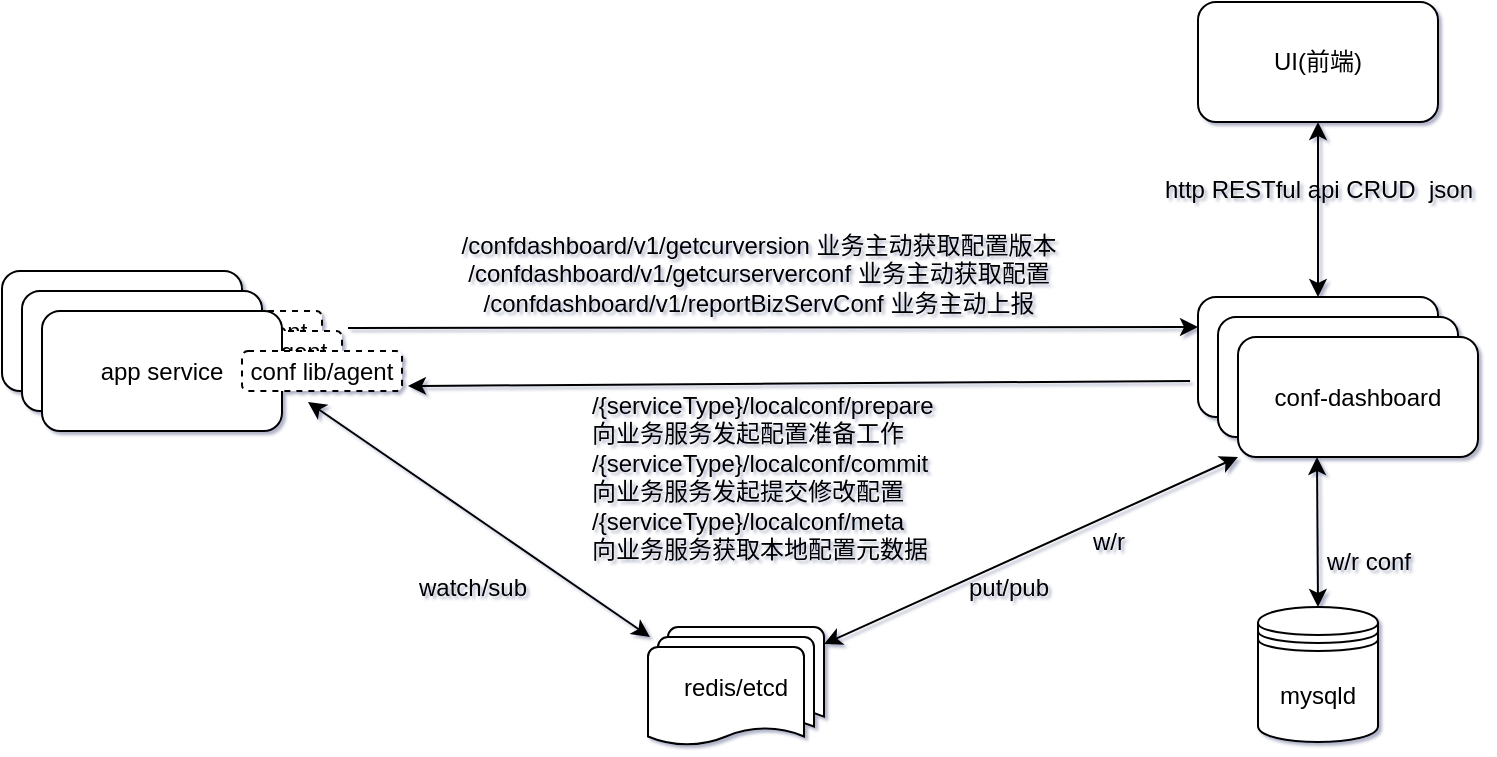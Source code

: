 <mxfile version="15.7.4" type="github">
  <diagram id="dFZDkdw9oR6leH0Qqh9Z" name="Page-1">
    <mxGraphModel dx="946" dy="530" grid="1" gridSize="10" guides="1" tooltips="1" connect="1" arrows="1" fold="1" page="1" pageScale="1" pageWidth="827" pageHeight="1169" background="none" math="0" shadow="1">
      <root>
        <mxCell id="0" />
        <mxCell id="1" parent="0" />
        <mxCell id="uvSu8wLFIg_Yb7Uv35T6-1" value="conf-dashboard" style="rounded=1;whiteSpace=wrap;html=1;" vertex="1" parent="1">
          <mxGeometry x="665" y="287.5" width="120" height="60" as="geometry" />
        </mxCell>
        <mxCell id="uvSu8wLFIg_Yb7Uv35T6-2" value="UI(前端)" style="rounded=1;whiteSpace=wrap;html=1;" vertex="1" parent="1">
          <mxGeometry x="665" y="140" width="120" height="60" as="geometry" />
        </mxCell>
        <mxCell id="uvSu8wLFIg_Yb7Uv35T6-3" value="业务服务" style="rounded=1;whiteSpace=wrap;html=1;" vertex="1" parent="1">
          <mxGeometry x="67" y="274.5" width="120" height="60" as="geometry" />
        </mxCell>
        <mxCell id="uvSu8wLFIg_Yb7Uv35T6-5" value="redis/etcd" style="strokeWidth=1;html=1;shape=mxgraph.flowchart.multi-document;whiteSpace=wrap;" vertex="1" parent="1">
          <mxGeometry x="390" y="452.5" width="88" height="60" as="geometry" />
        </mxCell>
        <mxCell id="uvSu8wLFIg_Yb7Uv35T6-6" value="conf-dashboard" style="rounded=1;whiteSpace=wrap;html=1;" vertex="1" parent="1">
          <mxGeometry x="675" y="297.5" width="120" height="60" as="geometry" />
        </mxCell>
        <mxCell id="uvSu8wLFIg_Yb7Uv35T6-7" value="conf-dashboard" style="rounded=1;whiteSpace=wrap;html=1;" vertex="1" parent="1">
          <mxGeometry x="685" y="307.5" width="120" height="60" as="geometry" />
        </mxCell>
        <mxCell id="uvSu8wLFIg_Yb7Uv35T6-8" value="lib/agent" style="rounded=1;whiteSpace=wrap;html=1;strokeWidth=1;dashed=1;" vertex="1" parent="1">
          <mxGeometry x="167" y="294.5" width="60" height="20" as="geometry" />
        </mxCell>
        <mxCell id="uvSu8wLFIg_Yb7Uv35T6-9" value="业务服务" style="rounded=1;whiteSpace=wrap;html=1;" vertex="1" parent="1">
          <mxGeometry x="77" y="284.5" width="120" height="60" as="geometry" />
        </mxCell>
        <mxCell id="uvSu8wLFIg_Yb7Uv35T6-10" value="lib/agent" style="rounded=1;whiteSpace=wrap;html=1;strokeWidth=1;dashed=1;" vertex="1" parent="1">
          <mxGeometry x="177" y="304.5" width="60" height="20" as="geometry" />
        </mxCell>
        <mxCell id="uvSu8wLFIg_Yb7Uv35T6-11" value="app service" style="rounded=1;whiteSpace=wrap;html=1;" vertex="1" parent="1">
          <mxGeometry x="87" y="294.5" width="120" height="60" as="geometry" />
        </mxCell>
        <mxCell id="uvSu8wLFIg_Yb7Uv35T6-12" value="conf lib/agent" style="rounded=1;whiteSpace=wrap;html=1;strokeWidth=1;dashed=1;" vertex="1" parent="1">
          <mxGeometry x="187" y="314.5" width="80" height="20" as="geometry" />
        </mxCell>
        <mxCell id="uvSu8wLFIg_Yb7Uv35T6-14" value="" style="endArrow=classic;startArrow=classic;html=1;rounded=0;exitX=0.011;exitY=0.083;exitDx=0;exitDy=0;exitPerimeter=0;" edge="1" parent="1" source="uvSu8wLFIg_Yb7Uv35T6-5">
          <mxGeometry width="50" height="50" relative="1" as="geometry">
            <mxPoint x="390" y="430" as="sourcePoint" />
            <mxPoint x="220" y="340" as="targetPoint" />
          </mxGeometry>
        </mxCell>
        <mxCell id="uvSu8wLFIg_Yb7Uv35T6-16" value="" style="endArrow=classic;startArrow=classic;html=1;rounded=0;entryX=0.5;entryY=0;entryDx=0;entryDy=0;exitX=0.5;exitY=1;exitDx=0;exitDy=0;" edge="1" parent="1" source="uvSu8wLFIg_Yb7Uv35T6-2" target="uvSu8wLFIg_Yb7Uv35T6-1">
          <mxGeometry width="50" height="50" relative="1" as="geometry">
            <mxPoint x="495" y="427.5" as="sourcePoint" />
            <mxPoint x="545" y="377.5" as="targetPoint" />
          </mxGeometry>
        </mxCell>
        <mxCell id="uvSu8wLFIg_Yb7Uv35T6-17" value="http RESTful api CRUD&amp;nbsp; json" style="text;html=1;align=center;verticalAlign=middle;resizable=0;points=[];autosize=1;strokeColor=none;fillColor=none;" vertex="1" parent="1">
          <mxGeometry x="640" y="224" width="170" height="20" as="geometry" />
        </mxCell>
        <mxCell id="uvSu8wLFIg_Yb7Uv35T6-18" value="" style="endArrow=classic;startArrow=classic;html=1;rounded=0;exitX=0.5;exitY=1;exitDx=0;exitDy=0;entryX=0.5;entryY=0;entryDx=0;entryDy=0;entryPerimeter=0;" edge="1" parent="1">
          <mxGeometry width="50" height="50" relative="1" as="geometry">
            <mxPoint x="724.5" y="367.5" as="sourcePoint" />
            <mxPoint x="725" y="442.5" as="targetPoint" />
          </mxGeometry>
        </mxCell>
        <mxCell id="uvSu8wLFIg_Yb7Uv35T6-19" value="" style="endArrow=classic;startArrow=classic;html=1;rounded=0;entryX=0;entryY=1;entryDx=0;entryDy=0;exitX=1;exitY=0.142;exitDx=0;exitDy=0;exitPerimeter=0;" edge="1" parent="1" source="uvSu8wLFIg_Yb7Uv35T6-5" target="uvSu8wLFIg_Yb7Uv35T6-7">
          <mxGeometry width="50" height="50" relative="1" as="geometry">
            <mxPoint x="460" y="460" as="sourcePoint" />
            <mxPoint x="440" y="370" as="targetPoint" />
          </mxGeometry>
        </mxCell>
        <mxCell id="uvSu8wLFIg_Yb7Uv35T6-20" value="" style="endArrow=classic;html=1;rounded=0;entryX=0;entryY=0.25;entryDx=0;entryDy=0;" edge="1" parent="1" target="uvSu8wLFIg_Yb7Uv35T6-1">
          <mxGeometry width="50" height="50" relative="1" as="geometry">
            <mxPoint x="240" y="303" as="sourcePoint" />
            <mxPoint x="440" y="370" as="targetPoint" />
          </mxGeometry>
        </mxCell>
        <mxCell id="uvSu8wLFIg_Yb7Uv35T6-21" value="" style="endArrow=classic;html=1;rounded=0;exitX=-0.033;exitY=0.883;exitDx=0;exitDy=0;exitPerimeter=0;" edge="1" parent="1">
          <mxGeometry width="50" height="50" relative="1" as="geometry">
            <mxPoint x="661.04" y="329.48" as="sourcePoint" />
            <mxPoint x="270" y="332" as="targetPoint" />
          </mxGeometry>
        </mxCell>
        <mxCell id="uvSu8wLFIg_Yb7Uv35T6-22" value="put/pub" style="text;html=1;align=center;verticalAlign=middle;resizable=0;points=[];autosize=1;strokeColor=none;fillColor=none;" vertex="1" parent="1">
          <mxGeometry x="540" y="422.5" width="60" height="20" as="geometry" />
        </mxCell>
        <mxCell id="uvSu8wLFIg_Yb7Uv35T6-23" value="watch/sub" style="text;html=1;align=center;verticalAlign=middle;resizable=0;points=[];autosize=1;strokeColor=none;fillColor=none;" vertex="1" parent="1">
          <mxGeometry x="267" y="422.5" width="70" height="20" as="geometry" />
        </mxCell>
        <mxCell id="uvSu8wLFIg_Yb7Uv35T6-24" value="/confdashboard/v1/getcurversion 业务主动获取配置版本&lt;br&gt;/confdashboard/v1/getcurserverconf 业务主动获取配置&lt;br&gt;/confdashboard/v1/reportBizServConf 业务主动上报" style="text;html=1;align=center;verticalAlign=middle;resizable=0;points=[];autosize=1;strokeColor=none;fillColor=none;" vertex="1" parent="1">
          <mxGeometry x="290" y="250.5" width="310" height="50" as="geometry" />
        </mxCell>
        <mxCell id="uvSu8wLFIg_Yb7Uv35T6-25" value="/{serviceType}/localconf/prepare &lt;br&gt;向业务服务发起配置准备工作&lt;br&gt;/{serviceType}/localconf/commit&amp;nbsp;&lt;br&gt;向业务服务发起提交修改配置&lt;br&gt;/{serviceType}/localconf/meta&lt;br&gt;向业务服务获取本地配置元数据" style="text;whiteSpace=wrap;html=1;" vertex="1" parent="1">
          <mxGeometry x="360" y="327.5" width="200" height="30" as="geometry" />
        </mxCell>
        <mxCell id="uvSu8wLFIg_Yb7Uv35T6-26" value="w/r conf" style="text;html=1;align=center;verticalAlign=middle;resizable=0;points=[];autosize=1;strokeColor=none;fillColor=none;" vertex="1" parent="1">
          <mxGeometry x="720" y="410" width="60" height="20" as="geometry" />
        </mxCell>
        <mxCell id="uvSu8wLFIg_Yb7Uv35T6-27" value="mysqld" style="shape=datastore;whiteSpace=wrap;html=1;strokeWidth=1;" vertex="1" parent="1">
          <mxGeometry x="695" y="442.5" width="60" height="67.5" as="geometry" />
        </mxCell>
        <mxCell id="uvSu8wLFIg_Yb7Uv35T6-28" value="w/r" style="text;html=1;align=center;verticalAlign=middle;resizable=0;points=[];autosize=1;strokeColor=none;fillColor=none;" vertex="1" parent="1">
          <mxGeometry x="605" y="400" width="30" height="20" as="geometry" />
        </mxCell>
      </root>
    </mxGraphModel>
  </diagram>
</mxfile>

